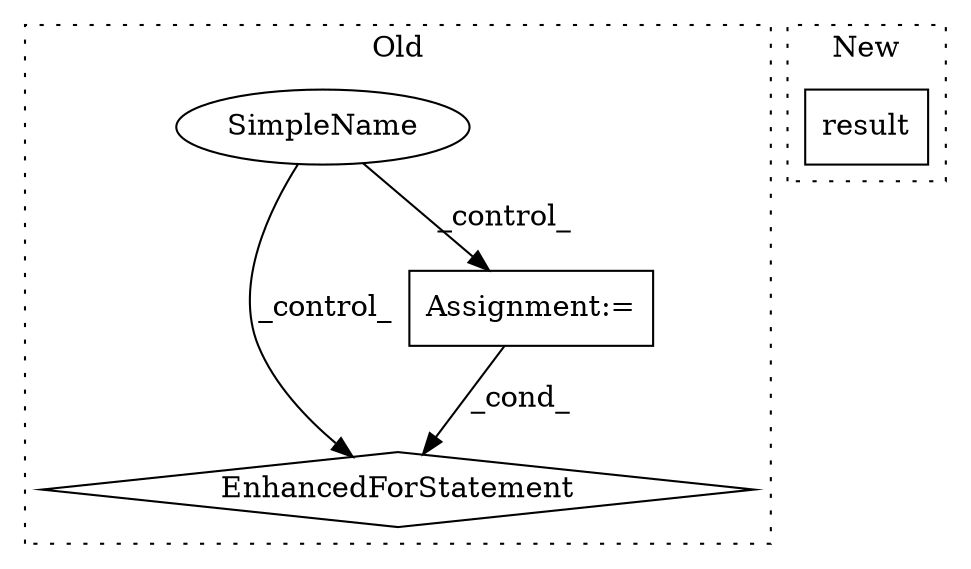 digraph G {
subgraph cluster0 {
1 [label="EnhancedForStatement" a="70" s="35074,35184" l="88,2" shape="diamond"];
3 [label="Assignment:=" a="7" s="34062" l="1" shape="box"];
4 [label="SimpleName" a="42" s="" l="" shape="ellipse"];
label = "Old";
style="dotted";
}
subgraph cluster1 {
2 [label="result" a="32" s="38003" l="8" shape="box"];
label = "New";
style="dotted";
}
3 -> 1 [label="_cond_"];
4 -> 1 [label="_control_"];
4 -> 3 [label="_control_"];
}